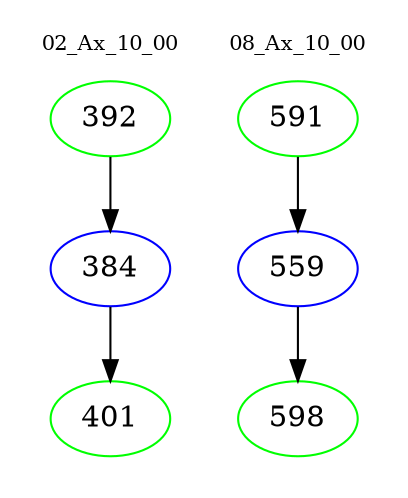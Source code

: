 digraph{
subgraph cluster_0 {
color = white
label = "02_Ax_10_00";
fontsize=10;
T0_392 [label="392", color="green"]
T0_392 -> T0_384 [color="black"]
T0_384 [label="384", color="blue"]
T0_384 -> T0_401 [color="black"]
T0_401 [label="401", color="green"]
}
subgraph cluster_1 {
color = white
label = "08_Ax_10_00";
fontsize=10;
T1_591 [label="591", color="green"]
T1_591 -> T1_559 [color="black"]
T1_559 [label="559", color="blue"]
T1_559 -> T1_598 [color="black"]
T1_598 [label="598", color="green"]
}
}
